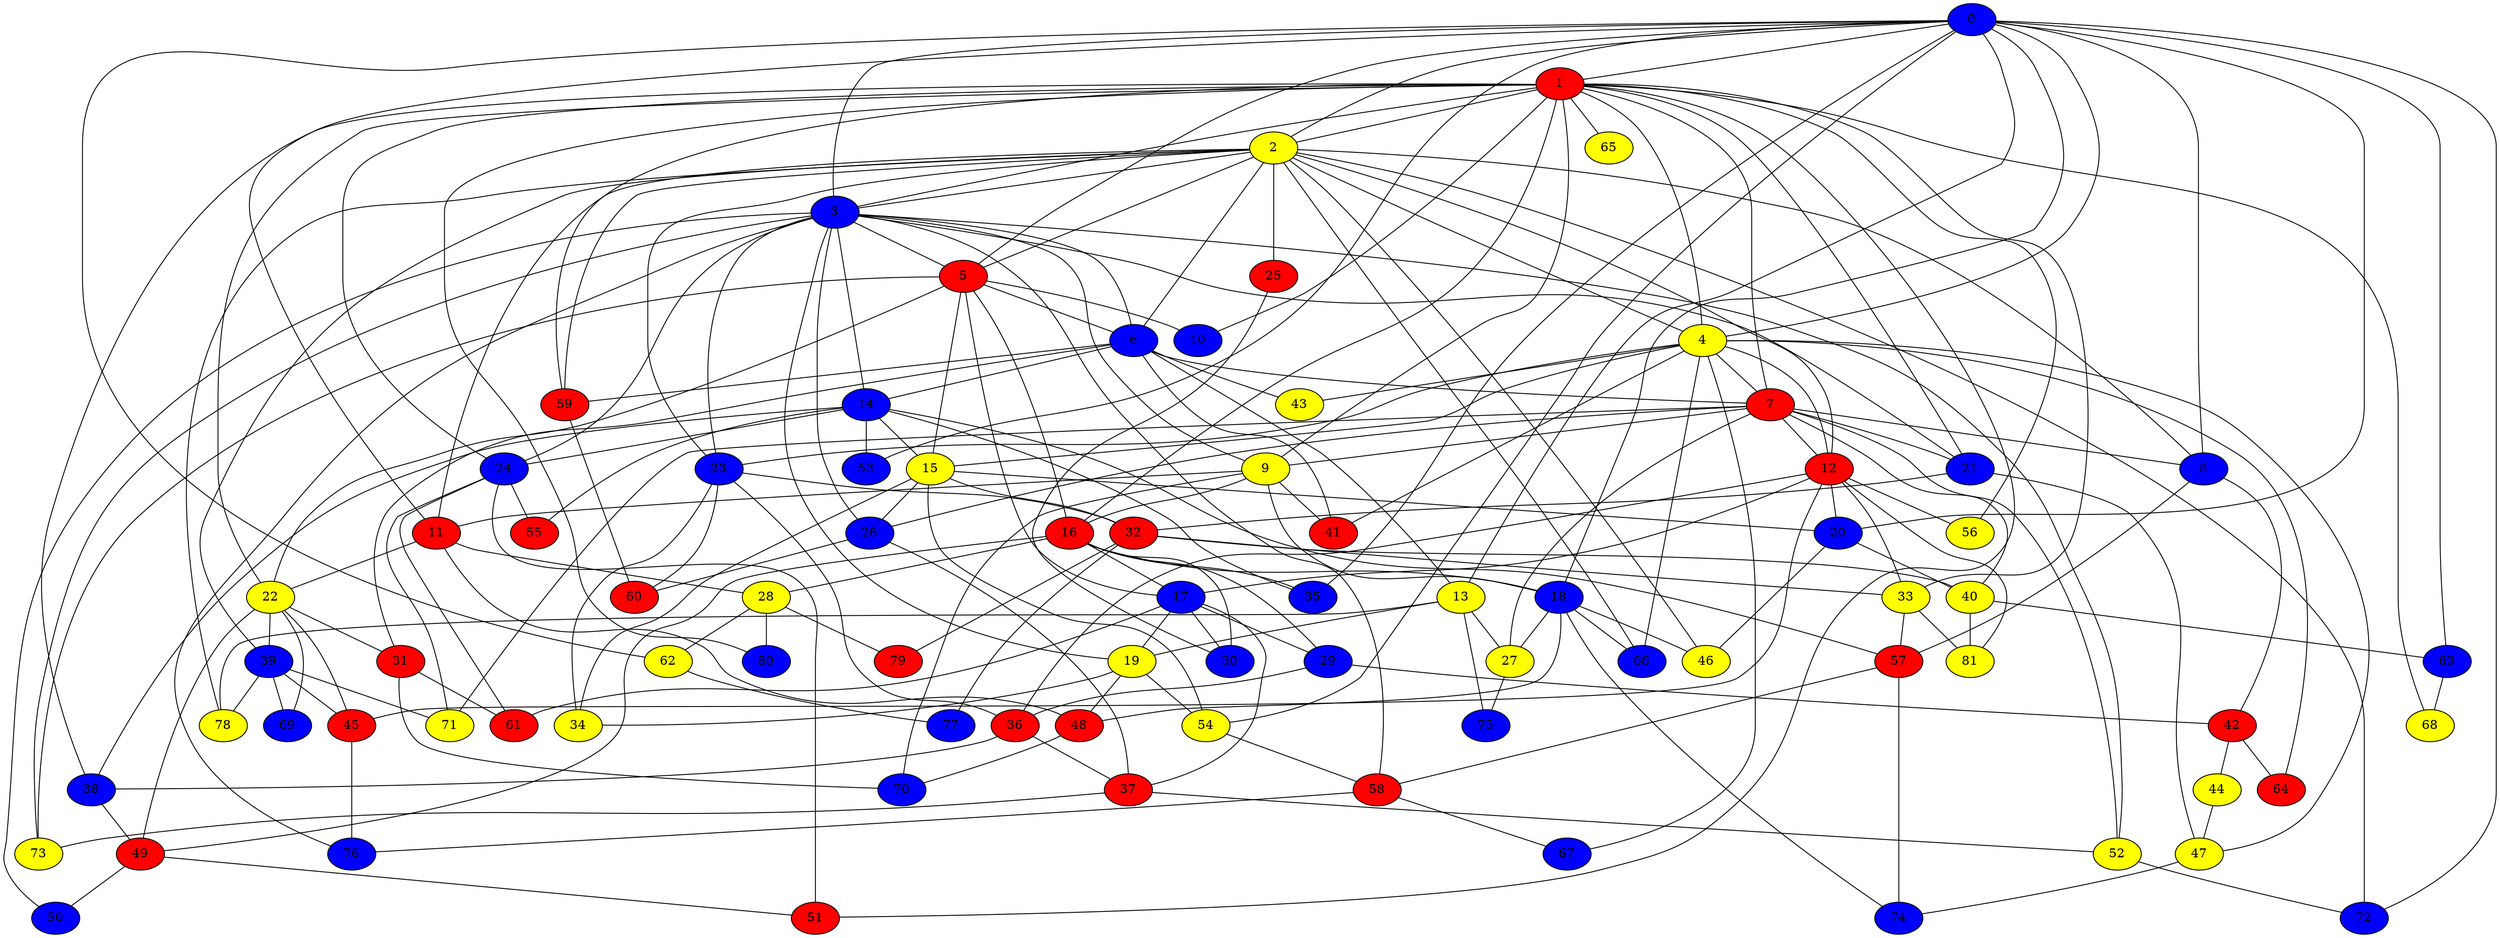 graph {
0 [style = filled fillcolor = blue];
1 [style = filled fillcolor = red];
2 [style = filled fillcolor = yellow];
3 [style = filled fillcolor = blue];
4 [style = filled fillcolor = yellow];
5 [style = filled fillcolor = red];
6 [style = filled fillcolor = blue];
7 [style = filled fillcolor = red];
8 [style = filled fillcolor = blue];
9 [style = filled fillcolor = yellow];
10 [style = filled fillcolor = blue];
11 [style = filled fillcolor = red];
12 [style = filled fillcolor = red];
13 [style = filled fillcolor = yellow];
14 [style = filled fillcolor = blue];
15 [style = filled fillcolor = yellow];
16 [style = filled fillcolor = red];
17 [style = filled fillcolor = blue];
18 [style = filled fillcolor = blue];
19 [style = filled fillcolor = yellow];
20 [style = filled fillcolor = blue];
21 [style = filled fillcolor = blue];
22 [style = filled fillcolor = yellow];
23 [style = filled fillcolor = blue];
24 [style = filled fillcolor = blue];
25 [style = filled fillcolor = red];
26 [style = filled fillcolor = blue];
27 [style = filled fillcolor = yellow];
28 [style = filled fillcolor = yellow];
29 [style = filled fillcolor = blue];
30 [style = filled fillcolor = blue];
31 [style = filled fillcolor = red];
32 [style = filled fillcolor = red];
33 [style = filled fillcolor = yellow];
34 [style = filled fillcolor = yellow];
35 [style = filled fillcolor = blue];
36 [style = filled fillcolor = red];
37 [style = filled fillcolor = red];
38 [style = filled fillcolor = blue];
39 [style = filled fillcolor = blue];
40 [style = filled fillcolor = yellow];
41 [style = filled fillcolor = red];
42 [style = filled fillcolor = red];
43 [style = filled fillcolor = yellow];
44 [style = filled fillcolor = yellow];
45 [style = filled fillcolor = red];
46 [style = filled fillcolor = yellow];
47 [style = filled fillcolor = yellow];
48 [style = filled fillcolor = red];
49 [style = filled fillcolor = red];
50 [style = filled fillcolor = blue];
51 [style = filled fillcolor = red];
52 [style = filled fillcolor = yellow];
53 [style = filled fillcolor = blue];
54 [style = filled fillcolor = yellow];
55 [style = filled fillcolor = red];
56 [style = filled fillcolor = yellow];
57 [style = filled fillcolor = red];
58 [style = filled fillcolor = red];
59 [style = filled fillcolor = red];
60 [style = filled fillcolor = red];
61 [style = filled fillcolor = red];
62 [style = filled fillcolor = yellow];
63 [style = filled fillcolor = blue];
64 [style = filled fillcolor = red];
65 [style = filled fillcolor = yellow];
66 [style = filled fillcolor = blue];
67 [style = filled fillcolor = blue];
68 [style = filled fillcolor = yellow];
69 [style = filled fillcolor = blue];
70 [style = filled fillcolor = blue];
71 [style = filled fillcolor = yellow];
72 [style = filled fillcolor = blue];
73 [style = filled fillcolor = yellow];
74 [style = filled fillcolor = blue];
75 [style = filled fillcolor = blue];
76 [style = filled fillcolor = blue];
77 [style = filled fillcolor = blue];
78 [style = filled fillcolor = yellow];
79 [style = filled fillcolor = red];
80 [style = filled fillcolor = blue];
81 [style = filled fillcolor = yellow];
0 -- 4;
0 -- 3;
0 -- 2;
0 -- 1;
0 -- 5;
0 -- 8;
0 -- 11;
0 -- 13;
0 -- 18;
0 -- 20;
0 -- 35;
0 -- 53;
0 -- 54;
0 -- 62;
0 -- 63;
0 -- 72;
1 -- 2;
1 -- 3;
1 -- 4;
1 -- 7;
1 -- 9;
1 -- 10;
1 -- 16;
1 -- 21;
1 -- 22;
1 -- 24;
1 -- 33;
1 -- 38;
1 -- 51;
1 -- 56;
1 -- 59;
1 -- 65;
1 -- 68;
1 -- 80;
2 -- 3;
2 -- 4;
2 -- 5;
2 -- 6;
2 -- 8;
2 -- 11;
2 -- 12;
2 -- 23;
2 -- 25;
2 -- 39;
2 -- 46;
2 -- 59;
2 -- 66;
2 -- 72;
2 -- 78;
3 -- 5;
3 -- 6;
3 -- 9;
3 -- 14;
3 -- 19;
3 -- 21;
3 -- 23;
3 -- 24;
3 -- 26;
3 -- 50;
3 -- 52;
3 -- 58;
3 -- 73;
3 -- 76;
4 -- 7;
4 -- 12;
4 -- 15;
4 -- 23;
4 -- 41;
4 -- 43;
4 -- 47;
4 -- 64;
4 -- 66;
4 -- 67;
5 -- 6;
5 -- 10;
5 -- 15;
5 -- 16;
5 -- 17;
5 -- 22;
5 -- 73;
6 -- 7;
6 -- 13;
6 -- 14;
6 -- 31;
6 -- 41;
6 -- 43;
6 -- 59;
7 -- 8;
7 -- 9;
7 -- 12;
7 -- 21;
7 -- 26;
7 -- 27;
7 -- 40;
7 -- 52;
7 -- 71;
8 -- 42;
8 -- 57;
9 -- 11;
9 -- 16;
9 -- 18;
9 -- 41;
9 -- 70;
11 -- 22;
11 -- 28;
11 -- 48;
12 -- 17;
12 -- 20;
12 -- 33;
12 -- 36;
12 -- 45;
12 -- 56;
12 -- 81;
13 -- 19;
13 -- 27;
13 -- 75;
13 -- 78;
14 -- 15;
14 -- 24;
14 -- 35;
14 -- 38;
14 -- 53;
14 -- 55;
14 -- 57;
15 -- 20;
15 -- 26;
15 -- 32;
15 -- 34;
15 -- 54;
16 -- 17;
16 -- 18;
16 -- 28;
16 -- 29;
16 -- 30;
16 -- 35;
16 -- 49;
17 -- 19;
17 -- 29;
17 -- 30;
17 -- 37;
17 -- 61;
18 -- 27;
18 -- 46;
18 -- 48;
18 -- 66;
18 -- 74;
19 -- 34;
19 -- 48;
19 -- 54;
20 -- 40;
20 -- 46;
21 -- 32;
21 -- 47;
22 -- 31;
22 -- 39;
22 -- 45;
22 -- 49;
22 -- 69;
23 -- 32;
23 -- 34;
23 -- 36;
23 -- 60;
24 -- 51;
24 -- 55;
24 -- 61;
24 -- 71;
25 -- 30;
26 -- 37;
26 -- 60;
27 -- 75;
28 -- 62;
28 -- 79;
28 -- 80;
29 -- 36;
29 -- 42;
31 -- 61;
31 -- 70;
32 -- 33;
32 -- 40;
32 -- 77;
32 -- 79;
33 -- 57;
33 -- 81;
36 -- 37;
36 -- 38;
37 -- 52;
37 -- 73;
38 -- 49;
39 -- 45;
39 -- 69;
39 -- 71;
39 -- 78;
40 -- 63;
40 -- 81;
42 -- 44;
42 -- 64;
44 -- 47;
45 -- 76;
47 -- 74;
48 -- 70;
49 -- 50;
49 -- 51;
52 -- 72;
54 -- 58;
57 -- 58;
57 -- 74;
58 -- 67;
58 -- 76;
59 -- 60;
62 -- 77;
63 -- 68;
}
